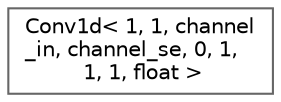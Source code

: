 digraph "Graphical Class Hierarchy"
{
 // LATEX_PDF_SIZE
  bgcolor="transparent";
  edge [fontname=Helvetica,fontsize=10,labelfontname=Helvetica,labelfontsize=10];
  node [fontname=Helvetica,fontsize=10,shape=box,height=0.2,width=0.4];
  rankdir="LR";
  Node0 [id="Node000000",label="Conv1d\< 1, 1, channel\l_in, channel_se, 0, 1,\l 1, 1, float \>",height=0.2,width=0.4,color="grey40", fillcolor="white", style="filled",URL="$class_conv1d.html",tooltip=" "];
}

